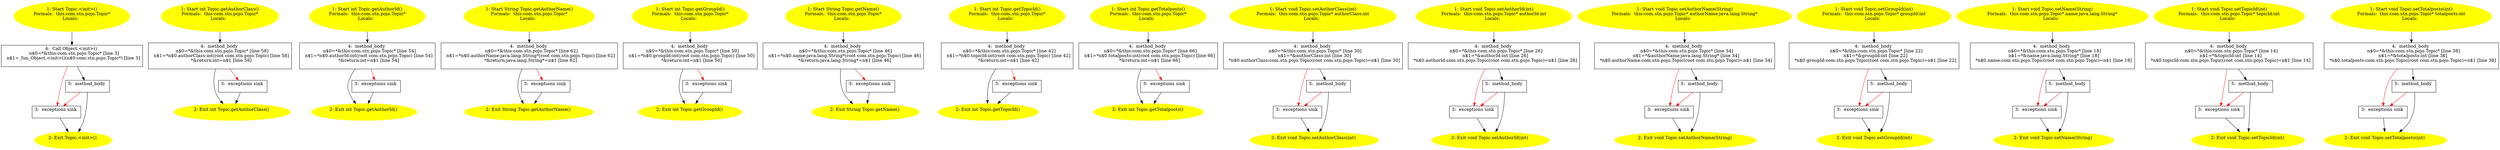 /* @generated */
digraph cfg {
"com.stn.pojo.Topic.<init>().9ce69c6ddb536125b592e9cc5eaf759e_1" [label="1: Start Topic.<init>()\nFormals:  this:com.stn.pojo.Topic*\nLocals:  \n  " color=yellow style=filled]
	

	 "com.stn.pojo.Topic.<init>().9ce69c6ddb536125b592e9cc5eaf759e_1" -> "com.stn.pojo.Topic.<init>().9ce69c6ddb536125b592e9cc5eaf759e_4" ;
"com.stn.pojo.Topic.<init>().9ce69c6ddb536125b592e9cc5eaf759e_2" [label="2: Exit Topic.<init>() \n  " color=yellow style=filled]
	

"com.stn.pojo.Topic.<init>().9ce69c6ddb536125b592e9cc5eaf759e_3" [label="3:  exceptions sink \n  " shape="box"]
	

	 "com.stn.pojo.Topic.<init>().9ce69c6ddb536125b592e9cc5eaf759e_3" -> "com.stn.pojo.Topic.<init>().9ce69c6ddb536125b592e9cc5eaf759e_2" ;
"com.stn.pojo.Topic.<init>().9ce69c6ddb536125b592e9cc5eaf759e_4" [label="4:  Call Object.<init>() \n   n$0=*&this:com.stn.pojo.Topic* [line 3]\n  n$1=_fun_Object.<init>()(n$0:com.stn.pojo.Topic*) [line 3]\n " shape="box"]
	

	 "com.stn.pojo.Topic.<init>().9ce69c6ddb536125b592e9cc5eaf759e_4" -> "com.stn.pojo.Topic.<init>().9ce69c6ddb536125b592e9cc5eaf759e_5" ;
	 "com.stn.pojo.Topic.<init>().9ce69c6ddb536125b592e9cc5eaf759e_4" -> "com.stn.pojo.Topic.<init>().9ce69c6ddb536125b592e9cc5eaf759e_3" [color="red" ];
"com.stn.pojo.Topic.<init>().9ce69c6ddb536125b592e9cc5eaf759e_5" [label="5:  method_body \n  " shape="box"]
	

	 "com.stn.pojo.Topic.<init>().9ce69c6ddb536125b592e9cc5eaf759e_5" -> "com.stn.pojo.Topic.<init>().9ce69c6ddb536125b592e9cc5eaf759e_2" ;
	 "com.stn.pojo.Topic.<init>().9ce69c6ddb536125b592e9cc5eaf759e_5" -> "com.stn.pojo.Topic.<init>().9ce69c6ddb536125b592e9cc5eaf759e_3" [color="red" ];
"com.stn.pojo.Topic.getAuthorClass():int.6d063a82f66f95a3113957ab2e665954_1" [label="1: Start int Topic.getAuthorClass()\nFormals:  this:com.stn.pojo.Topic*\nLocals:  \n  " color=yellow style=filled]
	

	 "com.stn.pojo.Topic.getAuthorClass():int.6d063a82f66f95a3113957ab2e665954_1" -> "com.stn.pojo.Topic.getAuthorClass():int.6d063a82f66f95a3113957ab2e665954_4" ;
"com.stn.pojo.Topic.getAuthorClass():int.6d063a82f66f95a3113957ab2e665954_2" [label="2: Exit int Topic.getAuthorClass() \n  " color=yellow style=filled]
	

"com.stn.pojo.Topic.getAuthorClass():int.6d063a82f66f95a3113957ab2e665954_3" [label="3:  exceptions sink \n  " shape="box"]
	

	 "com.stn.pojo.Topic.getAuthorClass():int.6d063a82f66f95a3113957ab2e665954_3" -> "com.stn.pojo.Topic.getAuthorClass():int.6d063a82f66f95a3113957ab2e665954_2" ;
"com.stn.pojo.Topic.getAuthorClass():int.6d063a82f66f95a3113957ab2e665954_4" [label="4:  method_body \n   n$0=*&this:com.stn.pojo.Topic* [line 58]\n  n$1=*n$0.authorClass:int(root com.stn.pojo.Topic) [line 58]\n  *&return:int=n$1 [line 58]\n " shape="box"]
	

	 "com.stn.pojo.Topic.getAuthorClass():int.6d063a82f66f95a3113957ab2e665954_4" -> "com.stn.pojo.Topic.getAuthorClass():int.6d063a82f66f95a3113957ab2e665954_2" ;
	 "com.stn.pojo.Topic.getAuthorClass():int.6d063a82f66f95a3113957ab2e665954_4" -> "com.stn.pojo.Topic.getAuthorClass():int.6d063a82f66f95a3113957ab2e665954_3" [color="red" ];
"com.stn.pojo.Topic.getAuthorId():int.684e2c1fae2d765e05f21e9995c65c53_1" [label="1: Start int Topic.getAuthorId()\nFormals:  this:com.stn.pojo.Topic*\nLocals:  \n  " color=yellow style=filled]
	

	 "com.stn.pojo.Topic.getAuthorId():int.684e2c1fae2d765e05f21e9995c65c53_1" -> "com.stn.pojo.Topic.getAuthorId():int.684e2c1fae2d765e05f21e9995c65c53_4" ;
"com.stn.pojo.Topic.getAuthorId():int.684e2c1fae2d765e05f21e9995c65c53_2" [label="2: Exit int Topic.getAuthorId() \n  " color=yellow style=filled]
	

"com.stn.pojo.Topic.getAuthorId():int.684e2c1fae2d765e05f21e9995c65c53_3" [label="3:  exceptions sink \n  " shape="box"]
	

	 "com.stn.pojo.Topic.getAuthorId():int.684e2c1fae2d765e05f21e9995c65c53_3" -> "com.stn.pojo.Topic.getAuthorId():int.684e2c1fae2d765e05f21e9995c65c53_2" ;
"com.stn.pojo.Topic.getAuthorId():int.684e2c1fae2d765e05f21e9995c65c53_4" [label="4:  method_body \n   n$0=*&this:com.stn.pojo.Topic* [line 54]\n  n$1=*n$0.authorId:int(root com.stn.pojo.Topic) [line 54]\n  *&return:int=n$1 [line 54]\n " shape="box"]
	

	 "com.stn.pojo.Topic.getAuthorId():int.684e2c1fae2d765e05f21e9995c65c53_4" -> "com.stn.pojo.Topic.getAuthorId():int.684e2c1fae2d765e05f21e9995c65c53_2" ;
	 "com.stn.pojo.Topic.getAuthorId():int.684e2c1fae2d765e05f21e9995c65c53_4" -> "com.stn.pojo.Topic.getAuthorId():int.684e2c1fae2d765e05f21e9995c65c53_3" [color="red" ];
"com.stn.pojo.Topic.getAuthorName():java.lang.String.f76a756bb7d92d03dbc008917c09835f_1" [label="1: Start String Topic.getAuthorName()\nFormals:  this:com.stn.pojo.Topic*\nLocals:  \n  " color=yellow style=filled]
	

	 "com.stn.pojo.Topic.getAuthorName():java.lang.String.f76a756bb7d92d03dbc008917c09835f_1" -> "com.stn.pojo.Topic.getAuthorName():java.lang.String.f76a756bb7d92d03dbc008917c09835f_4" ;
"com.stn.pojo.Topic.getAuthorName():java.lang.String.f76a756bb7d92d03dbc008917c09835f_2" [label="2: Exit String Topic.getAuthorName() \n  " color=yellow style=filled]
	

"com.stn.pojo.Topic.getAuthorName():java.lang.String.f76a756bb7d92d03dbc008917c09835f_3" [label="3:  exceptions sink \n  " shape="box"]
	

	 "com.stn.pojo.Topic.getAuthorName():java.lang.String.f76a756bb7d92d03dbc008917c09835f_3" -> "com.stn.pojo.Topic.getAuthorName():java.lang.String.f76a756bb7d92d03dbc008917c09835f_2" ;
"com.stn.pojo.Topic.getAuthorName():java.lang.String.f76a756bb7d92d03dbc008917c09835f_4" [label="4:  method_body \n   n$0=*&this:com.stn.pojo.Topic* [line 62]\n  n$1=*n$0.authorName:java.lang.String*(root com.stn.pojo.Topic) [line 62]\n  *&return:java.lang.String*=n$1 [line 62]\n " shape="box"]
	

	 "com.stn.pojo.Topic.getAuthorName():java.lang.String.f76a756bb7d92d03dbc008917c09835f_4" -> "com.stn.pojo.Topic.getAuthorName():java.lang.String.f76a756bb7d92d03dbc008917c09835f_2" ;
	 "com.stn.pojo.Topic.getAuthorName():java.lang.String.f76a756bb7d92d03dbc008917c09835f_4" -> "com.stn.pojo.Topic.getAuthorName():java.lang.String.f76a756bb7d92d03dbc008917c09835f_3" [color="red" ];
"com.stn.pojo.Topic.getGroupId():int.9a7f2f70fe1a5b5f68436a3dce7eaf8b_1" [label="1: Start int Topic.getGroupId()\nFormals:  this:com.stn.pojo.Topic*\nLocals:  \n  " color=yellow style=filled]
	

	 "com.stn.pojo.Topic.getGroupId():int.9a7f2f70fe1a5b5f68436a3dce7eaf8b_1" -> "com.stn.pojo.Topic.getGroupId():int.9a7f2f70fe1a5b5f68436a3dce7eaf8b_4" ;
"com.stn.pojo.Topic.getGroupId():int.9a7f2f70fe1a5b5f68436a3dce7eaf8b_2" [label="2: Exit int Topic.getGroupId() \n  " color=yellow style=filled]
	

"com.stn.pojo.Topic.getGroupId():int.9a7f2f70fe1a5b5f68436a3dce7eaf8b_3" [label="3:  exceptions sink \n  " shape="box"]
	

	 "com.stn.pojo.Topic.getGroupId():int.9a7f2f70fe1a5b5f68436a3dce7eaf8b_3" -> "com.stn.pojo.Topic.getGroupId():int.9a7f2f70fe1a5b5f68436a3dce7eaf8b_2" ;
"com.stn.pojo.Topic.getGroupId():int.9a7f2f70fe1a5b5f68436a3dce7eaf8b_4" [label="4:  method_body \n   n$0=*&this:com.stn.pojo.Topic* [line 50]\n  n$1=*n$0.groupId:int(root com.stn.pojo.Topic) [line 50]\n  *&return:int=n$1 [line 50]\n " shape="box"]
	

	 "com.stn.pojo.Topic.getGroupId():int.9a7f2f70fe1a5b5f68436a3dce7eaf8b_4" -> "com.stn.pojo.Topic.getGroupId():int.9a7f2f70fe1a5b5f68436a3dce7eaf8b_2" ;
	 "com.stn.pojo.Topic.getGroupId():int.9a7f2f70fe1a5b5f68436a3dce7eaf8b_4" -> "com.stn.pojo.Topic.getGroupId():int.9a7f2f70fe1a5b5f68436a3dce7eaf8b_3" [color="red" ];
"com.stn.pojo.Topic.getName():java.lang.String.7f9dad70b0f0e766620a871b3af287de_1" [label="1: Start String Topic.getName()\nFormals:  this:com.stn.pojo.Topic*\nLocals:  \n  " color=yellow style=filled]
	

	 "com.stn.pojo.Topic.getName():java.lang.String.7f9dad70b0f0e766620a871b3af287de_1" -> "com.stn.pojo.Topic.getName():java.lang.String.7f9dad70b0f0e766620a871b3af287de_4" ;
"com.stn.pojo.Topic.getName():java.lang.String.7f9dad70b0f0e766620a871b3af287de_2" [label="2: Exit String Topic.getName() \n  " color=yellow style=filled]
	

"com.stn.pojo.Topic.getName():java.lang.String.7f9dad70b0f0e766620a871b3af287de_3" [label="3:  exceptions sink \n  " shape="box"]
	

	 "com.stn.pojo.Topic.getName():java.lang.String.7f9dad70b0f0e766620a871b3af287de_3" -> "com.stn.pojo.Topic.getName():java.lang.String.7f9dad70b0f0e766620a871b3af287de_2" ;
"com.stn.pojo.Topic.getName():java.lang.String.7f9dad70b0f0e766620a871b3af287de_4" [label="4:  method_body \n   n$0=*&this:com.stn.pojo.Topic* [line 46]\n  n$1=*n$0.name:java.lang.String*(root com.stn.pojo.Topic) [line 46]\n  *&return:java.lang.String*=n$1 [line 46]\n " shape="box"]
	

	 "com.stn.pojo.Topic.getName():java.lang.String.7f9dad70b0f0e766620a871b3af287de_4" -> "com.stn.pojo.Topic.getName():java.lang.String.7f9dad70b0f0e766620a871b3af287de_2" ;
	 "com.stn.pojo.Topic.getName():java.lang.String.7f9dad70b0f0e766620a871b3af287de_4" -> "com.stn.pojo.Topic.getName():java.lang.String.7f9dad70b0f0e766620a871b3af287de_3" [color="red" ];
"com.stn.pojo.Topic.getTopicId():int.0a629b30963317a4e43fb08bf507626b_1" [label="1: Start int Topic.getTopicId()\nFormals:  this:com.stn.pojo.Topic*\nLocals:  \n  " color=yellow style=filled]
	

	 "com.stn.pojo.Topic.getTopicId():int.0a629b30963317a4e43fb08bf507626b_1" -> "com.stn.pojo.Topic.getTopicId():int.0a629b30963317a4e43fb08bf507626b_4" ;
"com.stn.pojo.Topic.getTopicId():int.0a629b30963317a4e43fb08bf507626b_2" [label="2: Exit int Topic.getTopicId() \n  " color=yellow style=filled]
	

"com.stn.pojo.Topic.getTopicId():int.0a629b30963317a4e43fb08bf507626b_3" [label="3:  exceptions sink \n  " shape="box"]
	

	 "com.stn.pojo.Topic.getTopicId():int.0a629b30963317a4e43fb08bf507626b_3" -> "com.stn.pojo.Topic.getTopicId():int.0a629b30963317a4e43fb08bf507626b_2" ;
"com.stn.pojo.Topic.getTopicId():int.0a629b30963317a4e43fb08bf507626b_4" [label="4:  method_body \n   n$0=*&this:com.stn.pojo.Topic* [line 42]\n  n$1=*n$0.topicId:int(root com.stn.pojo.Topic) [line 42]\n  *&return:int=n$1 [line 42]\n " shape="box"]
	

	 "com.stn.pojo.Topic.getTopicId():int.0a629b30963317a4e43fb08bf507626b_4" -> "com.stn.pojo.Topic.getTopicId():int.0a629b30963317a4e43fb08bf507626b_2" ;
	 "com.stn.pojo.Topic.getTopicId():int.0a629b30963317a4e43fb08bf507626b_4" -> "com.stn.pojo.Topic.getTopicId():int.0a629b30963317a4e43fb08bf507626b_3" [color="red" ];
"com.stn.pojo.Topic.getTotalposts():int.4cc3880e700318b1e9f441d4bb552e62_1" [label="1: Start int Topic.getTotalposts()\nFormals:  this:com.stn.pojo.Topic*\nLocals:  \n  " color=yellow style=filled]
	

	 "com.stn.pojo.Topic.getTotalposts():int.4cc3880e700318b1e9f441d4bb552e62_1" -> "com.stn.pojo.Topic.getTotalposts():int.4cc3880e700318b1e9f441d4bb552e62_4" ;
"com.stn.pojo.Topic.getTotalposts():int.4cc3880e700318b1e9f441d4bb552e62_2" [label="2: Exit int Topic.getTotalposts() \n  " color=yellow style=filled]
	

"com.stn.pojo.Topic.getTotalposts():int.4cc3880e700318b1e9f441d4bb552e62_3" [label="3:  exceptions sink \n  " shape="box"]
	

	 "com.stn.pojo.Topic.getTotalposts():int.4cc3880e700318b1e9f441d4bb552e62_3" -> "com.stn.pojo.Topic.getTotalposts():int.4cc3880e700318b1e9f441d4bb552e62_2" ;
"com.stn.pojo.Topic.getTotalposts():int.4cc3880e700318b1e9f441d4bb552e62_4" [label="4:  method_body \n   n$0=*&this:com.stn.pojo.Topic* [line 66]\n  n$1=*n$0.totalposts:int(root com.stn.pojo.Topic) [line 66]\n  *&return:int=n$1 [line 66]\n " shape="box"]
	

	 "com.stn.pojo.Topic.getTotalposts():int.4cc3880e700318b1e9f441d4bb552e62_4" -> "com.stn.pojo.Topic.getTotalposts():int.4cc3880e700318b1e9f441d4bb552e62_2" ;
	 "com.stn.pojo.Topic.getTotalposts():int.4cc3880e700318b1e9f441d4bb552e62_4" -> "com.stn.pojo.Topic.getTotalposts():int.4cc3880e700318b1e9f441d4bb552e62_3" [color="red" ];
"com.stn.pojo.Topic.setAuthorClass(int):void.d254d9ca27e337c16bf93fd2b30ad69a_1" [label="1: Start void Topic.setAuthorClass(int)\nFormals:  this:com.stn.pojo.Topic* authorClass:int\nLocals:  \n  " color=yellow style=filled]
	

	 "com.stn.pojo.Topic.setAuthorClass(int):void.d254d9ca27e337c16bf93fd2b30ad69a_1" -> "com.stn.pojo.Topic.setAuthorClass(int):void.d254d9ca27e337c16bf93fd2b30ad69a_4" ;
"com.stn.pojo.Topic.setAuthorClass(int):void.d254d9ca27e337c16bf93fd2b30ad69a_2" [label="2: Exit void Topic.setAuthorClass(int) \n  " color=yellow style=filled]
	

"com.stn.pojo.Topic.setAuthorClass(int):void.d254d9ca27e337c16bf93fd2b30ad69a_3" [label="3:  exceptions sink \n  " shape="box"]
	

	 "com.stn.pojo.Topic.setAuthorClass(int):void.d254d9ca27e337c16bf93fd2b30ad69a_3" -> "com.stn.pojo.Topic.setAuthorClass(int):void.d254d9ca27e337c16bf93fd2b30ad69a_2" ;
"com.stn.pojo.Topic.setAuthorClass(int):void.d254d9ca27e337c16bf93fd2b30ad69a_4" [label="4:  method_body \n   n$0=*&this:com.stn.pojo.Topic* [line 30]\n  n$1=*&authorClass:int [line 30]\n  *n$0.authorClass:com.stn.pojo.Topic(root com.stn.pojo.Topic)=n$1 [line 30]\n " shape="box"]
	

	 "com.stn.pojo.Topic.setAuthorClass(int):void.d254d9ca27e337c16bf93fd2b30ad69a_4" -> "com.stn.pojo.Topic.setAuthorClass(int):void.d254d9ca27e337c16bf93fd2b30ad69a_5" ;
	 "com.stn.pojo.Topic.setAuthorClass(int):void.d254d9ca27e337c16bf93fd2b30ad69a_4" -> "com.stn.pojo.Topic.setAuthorClass(int):void.d254d9ca27e337c16bf93fd2b30ad69a_3" [color="red" ];
"com.stn.pojo.Topic.setAuthorClass(int):void.d254d9ca27e337c16bf93fd2b30ad69a_5" [label="5:  method_body \n  " shape="box"]
	

	 "com.stn.pojo.Topic.setAuthorClass(int):void.d254d9ca27e337c16bf93fd2b30ad69a_5" -> "com.stn.pojo.Topic.setAuthorClass(int):void.d254d9ca27e337c16bf93fd2b30ad69a_2" ;
	 "com.stn.pojo.Topic.setAuthorClass(int):void.d254d9ca27e337c16bf93fd2b30ad69a_5" -> "com.stn.pojo.Topic.setAuthorClass(int):void.d254d9ca27e337c16bf93fd2b30ad69a_3" [color="red" ];
"com.stn.pojo.Topic.setAuthorId(int):void.75f26e47d7f100a661b7dbb5f766e77d_1" [label="1: Start void Topic.setAuthorId(int)\nFormals:  this:com.stn.pojo.Topic* authorId:int\nLocals:  \n  " color=yellow style=filled]
	

	 "com.stn.pojo.Topic.setAuthorId(int):void.75f26e47d7f100a661b7dbb5f766e77d_1" -> "com.stn.pojo.Topic.setAuthorId(int):void.75f26e47d7f100a661b7dbb5f766e77d_4" ;
"com.stn.pojo.Topic.setAuthorId(int):void.75f26e47d7f100a661b7dbb5f766e77d_2" [label="2: Exit void Topic.setAuthorId(int) \n  " color=yellow style=filled]
	

"com.stn.pojo.Topic.setAuthorId(int):void.75f26e47d7f100a661b7dbb5f766e77d_3" [label="3:  exceptions sink \n  " shape="box"]
	

	 "com.stn.pojo.Topic.setAuthorId(int):void.75f26e47d7f100a661b7dbb5f766e77d_3" -> "com.stn.pojo.Topic.setAuthorId(int):void.75f26e47d7f100a661b7dbb5f766e77d_2" ;
"com.stn.pojo.Topic.setAuthorId(int):void.75f26e47d7f100a661b7dbb5f766e77d_4" [label="4:  method_body \n   n$0=*&this:com.stn.pojo.Topic* [line 26]\n  n$1=*&authorId:int [line 26]\n  *n$0.authorId:com.stn.pojo.Topic(root com.stn.pojo.Topic)=n$1 [line 26]\n " shape="box"]
	

	 "com.stn.pojo.Topic.setAuthorId(int):void.75f26e47d7f100a661b7dbb5f766e77d_4" -> "com.stn.pojo.Topic.setAuthorId(int):void.75f26e47d7f100a661b7dbb5f766e77d_5" ;
	 "com.stn.pojo.Topic.setAuthorId(int):void.75f26e47d7f100a661b7dbb5f766e77d_4" -> "com.stn.pojo.Topic.setAuthorId(int):void.75f26e47d7f100a661b7dbb5f766e77d_3" [color="red" ];
"com.stn.pojo.Topic.setAuthorId(int):void.75f26e47d7f100a661b7dbb5f766e77d_5" [label="5:  method_body \n  " shape="box"]
	

	 "com.stn.pojo.Topic.setAuthorId(int):void.75f26e47d7f100a661b7dbb5f766e77d_5" -> "com.stn.pojo.Topic.setAuthorId(int):void.75f26e47d7f100a661b7dbb5f766e77d_2" ;
	 "com.stn.pojo.Topic.setAuthorId(int):void.75f26e47d7f100a661b7dbb5f766e77d_5" -> "com.stn.pojo.Topic.setAuthorId(int):void.75f26e47d7f100a661b7dbb5f766e77d_3" [color="red" ];
"com.stn.pojo.Topic.setAuthorName(java.lang.String):void.ce8ba6506acf226be2569149ed477af3_1" [label="1: Start void Topic.setAuthorName(String)\nFormals:  this:com.stn.pojo.Topic* authorName:java.lang.String*\nLocals:  \n  " color=yellow style=filled]
	

	 "com.stn.pojo.Topic.setAuthorName(java.lang.String):void.ce8ba6506acf226be2569149ed477af3_1" -> "com.stn.pojo.Topic.setAuthorName(java.lang.String):void.ce8ba6506acf226be2569149ed477af3_4" ;
"com.stn.pojo.Topic.setAuthorName(java.lang.String):void.ce8ba6506acf226be2569149ed477af3_2" [label="2: Exit void Topic.setAuthorName(String) \n  " color=yellow style=filled]
	

"com.stn.pojo.Topic.setAuthorName(java.lang.String):void.ce8ba6506acf226be2569149ed477af3_3" [label="3:  exceptions sink \n  " shape="box"]
	

	 "com.stn.pojo.Topic.setAuthorName(java.lang.String):void.ce8ba6506acf226be2569149ed477af3_3" -> "com.stn.pojo.Topic.setAuthorName(java.lang.String):void.ce8ba6506acf226be2569149ed477af3_2" ;
"com.stn.pojo.Topic.setAuthorName(java.lang.String):void.ce8ba6506acf226be2569149ed477af3_4" [label="4:  method_body \n   n$0=*&this:com.stn.pojo.Topic* [line 34]\n  n$1=*&authorName:java.lang.String* [line 34]\n  *n$0.authorName:com.stn.pojo.Topic(root com.stn.pojo.Topic)=n$1 [line 34]\n " shape="box"]
	

	 "com.stn.pojo.Topic.setAuthorName(java.lang.String):void.ce8ba6506acf226be2569149ed477af3_4" -> "com.stn.pojo.Topic.setAuthorName(java.lang.String):void.ce8ba6506acf226be2569149ed477af3_5" ;
	 "com.stn.pojo.Topic.setAuthorName(java.lang.String):void.ce8ba6506acf226be2569149ed477af3_4" -> "com.stn.pojo.Topic.setAuthorName(java.lang.String):void.ce8ba6506acf226be2569149ed477af3_3" [color="red" ];
"com.stn.pojo.Topic.setAuthorName(java.lang.String):void.ce8ba6506acf226be2569149ed477af3_5" [label="5:  method_body \n  " shape="box"]
	

	 "com.stn.pojo.Topic.setAuthorName(java.lang.String):void.ce8ba6506acf226be2569149ed477af3_5" -> "com.stn.pojo.Topic.setAuthorName(java.lang.String):void.ce8ba6506acf226be2569149ed477af3_2" ;
	 "com.stn.pojo.Topic.setAuthorName(java.lang.String):void.ce8ba6506acf226be2569149ed477af3_5" -> "com.stn.pojo.Topic.setAuthorName(java.lang.String):void.ce8ba6506acf226be2569149ed477af3_3" [color="red" ];
"com.stn.pojo.Topic.setGroupId(int):void.d0a2377809304339582017be94d9756b_1" [label="1: Start void Topic.setGroupId(int)\nFormals:  this:com.stn.pojo.Topic* groupId:int\nLocals:  \n  " color=yellow style=filled]
	

	 "com.stn.pojo.Topic.setGroupId(int):void.d0a2377809304339582017be94d9756b_1" -> "com.stn.pojo.Topic.setGroupId(int):void.d0a2377809304339582017be94d9756b_4" ;
"com.stn.pojo.Topic.setGroupId(int):void.d0a2377809304339582017be94d9756b_2" [label="2: Exit void Topic.setGroupId(int) \n  " color=yellow style=filled]
	

"com.stn.pojo.Topic.setGroupId(int):void.d0a2377809304339582017be94d9756b_3" [label="3:  exceptions sink \n  " shape="box"]
	

	 "com.stn.pojo.Topic.setGroupId(int):void.d0a2377809304339582017be94d9756b_3" -> "com.stn.pojo.Topic.setGroupId(int):void.d0a2377809304339582017be94d9756b_2" ;
"com.stn.pojo.Topic.setGroupId(int):void.d0a2377809304339582017be94d9756b_4" [label="4:  method_body \n   n$0=*&this:com.stn.pojo.Topic* [line 22]\n  n$1=*&groupId:int [line 22]\n  *n$0.groupId:com.stn.pojo.Topic(root com.stn.pojo.Topic)=n$1 [line 22]\n " shape="box"]
	

	 "com.stn.pojo.Topic.setGroupId(int):void.d0a2377809304339582017be94d9756b_4" -> "com.stn.pojo.Topic.setGroupId(int):void.d0a2377809304339582017be94d9756b_5" ;
	 "com.stn.pojo.Topic.setGroupId(int):void.d0a2377809304339582017be94d9756b_4" -> "com.stn.pojo.Topic.setGroupId(int):void.d0a2377809304339582017be94d9756b_3" [color="red" ];
"com.stn.pojo.Topic.setGroupId(int):void.d0a2377809304339582017be94d9756b_5" [label="5:  method_body \n  " shape="box"]
	

	 "com.stn.pojo.Topic.setGroupId(int):void.d0a2377809304339582017be94d9756b_5" -> "com.stn.pojo.Topic.setGroupId(int):void.d0a2377809304339582017be94d9756b_2" ;
	 "com.stn.pojo.Topic.setGroupId(int):void.d0a2377809304339582017be94d9756b_5" -> "com.stn.pojo.Topic.setGroupId(int):void.d0a2377809304339582017be94d9756b_3" [color="red" ];
"com.stn.pojo.Topic.setName(java.lang.String):void.0b14d85fdab9c57df924f2a4bd27b974_1" [label="1: Start void Topic.setName(String)\nFormals:  this:com.stn.pojo.Topic* name:java.lang.String*\nLocals:  \n  " color=yellow style=filled]
	

	 "com.stn.pojo.Topic.setName(java.lang.String):void.0b14d85fdab9c57df924f2a4bd27b974_1" -> "com.stn.pojo.Topic.setName(java.lang.String):void.0b14d85fdab9c57df924f2a4bd27b974_4" ;
"com.stn.pojo.Topic.setName(java.lang.String):void.0b14d85fdab9c57df924f2a4bd27b974_2" [label="2: Exit void Topic.setName(String) \n  " color=yellow style=filled]
	

"com.stn.pojo.Topic.setName(java.lang.String):void.0b14d85fdab9c57df924f2a4bd27b974_3" [label="3:  exceptions sink \n  " shape="box"]
	

	 "com.stn.pojo.Topic.setName(java.lang.String):void.0b14d85fdab9c57df924f2a4bd27b974_3" -> "com.stn.pojo.Topic.setName(java.lang.String):void.0b14d85fdab9c57df924f2a4bd27b974_2" ;
"com.stn.pojo.Topic.setName(java.lang.String):void.0b14d85fdab9c57df924f2a4bd27b974_4" [label="4:  method_body \n   n$0=*&this:com.stn.pojo.Topic* [line 18]\n  n$1=*&name:java.lang.String* [line 18]\n  *n$0.name:com.stn.pojo.Topic(root com.stn.pojo.Topic)=n$1 [line 18]\n " shape="box"]
	

	 "com.stn.pojo.Topic.setName(java.lang.String):void.0b14d85fdab9c57df924f2a4bd27b974_4" -> "com.stn.pojo.Topic.setName(java.lang.String):void.0b14d85fdab9c57df924f2a4bd27b974_5" ;
	 "com.stn.pojo.Topic.setName(java.lang.String):void.0b14d85fdab9c57df924f2a4bd27b974_4" -> "com.stn.pojo.Topic.setName(java.lang.String):void.0b14d85fdab9c57df924f2a4bd27b974_3" [color="red" ];
"com.stn.pojo.Topic.setName(java.lang.String):void.0b14d85fdab9c57df924f2a4bd27b974_5" [label="5:  method_body \n  " shape="box"]
	

	 "com.stn.pojo.Topic.setName(java.lang.String):void.0b14d85fdab9c57df924f2a4bd27b974_5" -> "com.stn.pojo.Topic.setName(java.lang.String):void.0b14d85fdab9c57df924f2a4bd27b974_2" ;
	 "com.stn.pojo.Topic.setName(java.lang.String):void.0b14d85fdab9c57df924f2a4bd27b974_5" -> "com.stn.pojo.Topic.setName(java.lang.String):void.0b14d85fdab9c57df924f2a4bd27b974_3" [color="red" ];
"com.stn.pojo.Topic.setTopicId(int):void.721299bf2df4347779663c953f7352bf_1" [label="1: Start void Topic.setTopicId(int)\nFormals:  this:com.stn.pojo.Topic* topicId:int\nLocals:  \n  " color=yellow style=filled]
	

	 "com.stn.pojo.Topic.setTopicId(int):void.721299bf2df4347779663c953f7352bf_1" -> "com.stn.pojo.Topic.setTopicId(int):void.721299bf2df4347779663c953f7352bf_4" ;
"com.stn.pojo.Topic.setTopicId(int):void.721299bf2df4347779663c953f7352bf_2" [label="2: Exit void Topic.setTopicId(int) \n  " color=yellow style=filled]
	

"com.stn.pojo.Topic.setTopicId(int):void.721299bf2df4347779663c953f7352bf_3" [label="3:  exceptions sink \n  " shape="box"]
	

	 "com.stn.pojo.Topic.setTopicId(int):void.721299bf2df4347779663c953f7352bf_3" -> "com.stn.pojo.Topic.setTopicId(int):void.721299bf2df4347779663c953f7352bf_2" ;
"com.stn.pojo.Topic.setTopicId(int):void.721299bf2df4347779663c953f7352bf_4" [label="4:  method_body \n   n$0=*&this:com.stn.pojo.Topic* [line 14]\n  n$1=*&topicId:int [line 14]\n  *n$0.topicId:com.stn.pojo.Topic(root com.stn.pojo.Topic)=n$1 [line 14]\n " shape="box"]
	

	 "com.stn.pojo.Topic.setTopicId(int):void.721299bf2df4347779663c953f7352bf_4" -> "com.stn.pojo.Topic.setTopicId(int):void.721299bf2df4347779663c953f7352bf_5" ;
	 "com.stn.pojo.Topic.setTopicId(int):void.721299bf2df4347779663c953f7352bf_4" -> "com.stn.pojo.Topic.setTopicId(int):void.721299bf2df4347779663c953f7352bf_3" [color="red" ];
"com.stn.pojo.Topic.setTopicId(int):void.721299bf2df4347779663c953f7352bf_5" [label="5:  method_body \n  " shape="box"]
	

	 "com.stn.pojo.Topic.setTopicId(int):void.721299bf2df4347779663c953f7352bf_5" -> "com.stn.pojo.Topic.setTopicId(int):void.721299bf2df4347779663c953f7352bf_2" ;
	 "com.stn.pojo.Topic.setTopicId(int):void.721299bf2df4347779663c953f7352bf_5" -> "com.stn.pojo.Topic.setTopicId(int):void.721299bf2df4347779663c953f7352bf_3" [color="red" ];
"com.stn.pojo.Topic.setTotalposts(int):void.791897dd1b8c0f72bc1b586bca917125_1" [label="1: Start void Topic.setTotalposts(int)\nFormals:  this:com.stn.pojo.Topic* totalposts:int\nLocals:  \n  " color=yellow style=filled]
	

	 "com.stn.pojo.Topic.setTotalposts(int):void.791897dd1b8c0f72bc1b586bca917125_1" -> "com.stn.pojo.Topic.setTotalposts(int):void.791897dd1b8c0f72bc1b586bca917125_4" ;
"com.stn.pojo.Topic.setTotalposts(int):void.791897dd1b8c0f72bc1b586bca917125_2" [label="2: Exit void Topic.setTotalposts(int) \n  " color=yellow style=filled]
	

"com.stn.pojo.Topic.setTotalposts(int):void.791897dd1b8c0f72bc1b586bca917125_3" [label="3:  exceptions sink \n  " shape="box"]
	

	 "com.stn.pojo.Topic.setTotalposts(int):void.791897dd1b8c0f72bc1b586bca917125_3" -> "com.stn.pojo.Topic.setTotalposts(int):void.791897dd1b8c0f72bc1b586bca917125_2" ;
"com.stn.pojo.Topic.setTotalposts(int):void.791897dd1b8c0f72bc1b586bca917125_4" [label="4:  method_body \n   n$0=*&this:com.stn.pojo.Topic* [line 38]\n  n$1=*&totalposts:int [line 38]\n  *n$0.totalposts:com.stn.pojo.Topic(root com.stn.pojo.Topic)=n$1 [line 38]\n " shape="box"]
	

	 "com.stn.pojo.Topic.setTotalposts(int):void.791897dd1b8c0f72bc1b586bca917125_4" -> "com.stn.pojo.Topic.setTotalposts(int):void.791897dd1b8c0f72bc1b586bca917125_5" ;
	 "com.stn.pojo.Topic.setTotalposts(int):void.791897dd1b8c0f72bc1b586bca917125_4" -> "com.stn.pojo.Topic.setTotalposts(int):void.791897dd1b8c0f72bc1b586bca917125_3" [color="red" ];
"com.stn.pojo.Topic.setTotalposts(int):void.791897dd1b8c0f72bc1b586bca917125_5" [label="5:  method_body \n  " shape="box"]
	

	 "com.stn.pojo.Topic.setTotalposts(int):void.791897dd1b8c0f72bc1b586bca917125_5" -> "com.stn.pojo.Topic.setTotalposts(int):void.791897dd1b8c0f72bc1b586bca917125_2" ;
	 "com.stn.pojo.Topic.setTotalposts(int):void.791897dd1b8c0f72bc1b586bca917125_5" -> "com.stn.pojo.Topic.setTotalposts(int):void.791897dd1b8c0f72bc1b586bca917125_3" [color="red" ];
}
